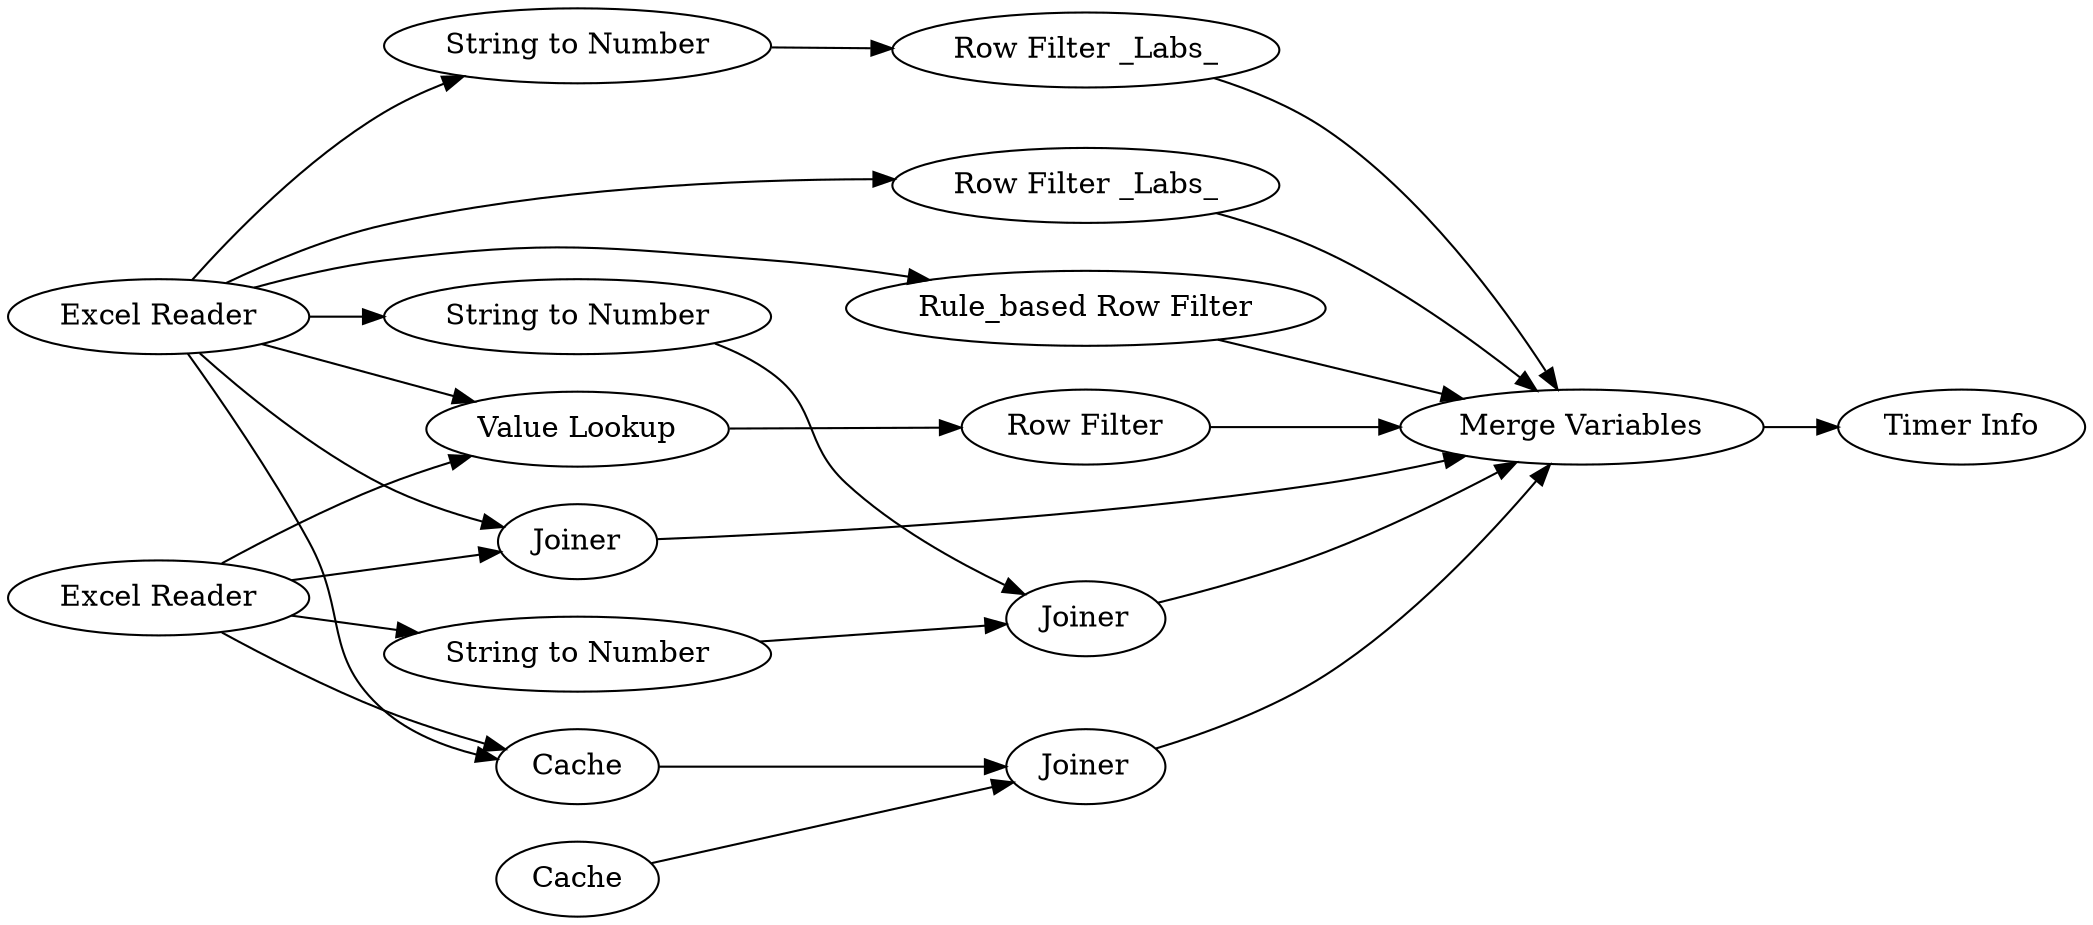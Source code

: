digraph {
	1 [label="Excel Reader"]
	2 [label="Excel Reader"]
	3 [label=Joiner]
	4 [label="Row Filter _Labs_"]
	5 [label="Timer Info"]
	6 [label="Rule_based Row Filter"]
	7 [label="Merge Variables"]
	9 [label="Value Lookup"]
	10 [label="Row Filter"]
	11 [label=Cache]
	12 [label=Cache]
	13 [label=Joiner]
	16 [label="String to Number"]
	17 [label="String to Number"]
	18 [label=Joiner]
	19 [label="String to Number"]
	20 [label="Row Filter _Labs_"]
	9 -> 10
	11 -> 13
	12 -> 13
	1 -> 3
	1 -> 4
	1 -> 6
	1 -> 11
	1 -> 9
	1 -> 16
	1 -> 19
	2 -> 3
	2 -> 9
	2 -> 11
	2 -> 17
	3 -> 7
	4 -> 7
	6 -> 7
	7 -> 5
	10 -> 7
	13 -> 7
	16 -> 18
	17 -> 18
	18 -> 7
	19 -> 20
	20 -> 7
	rankdir=LR
}
